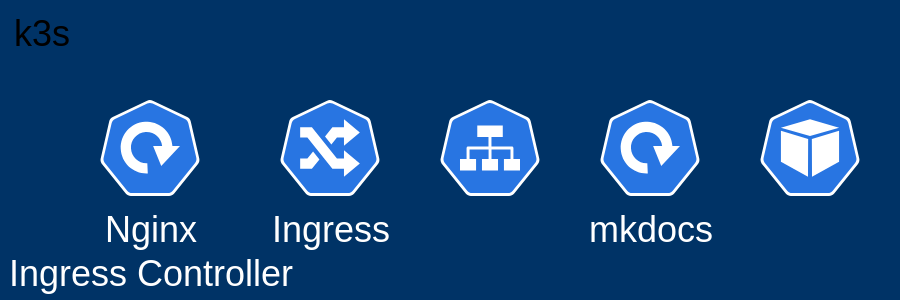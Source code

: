 <mxfile>
    <diagram id="oiHwWS-CIaX0NQefUhB5" name="Page-1">
        <mxGraphModel dx="874" dy="699" grid="1" gridSize="10" guides="1" tooltips="1" connect="1" arrows="1" fold="1" page="0" pageScale="1" pageWidth="850" pageHeight="1100" math="0" shadow="0">
            <root>
                <mxCell id="0"/>
                <mxCell id="1" parent="0"/>
                <mxCell id="8" value="&amp;nbsp;k3s" style="rounded=0;whiteSpace=wrap;html=1;fontSize=18;fillColor=#003366;strokeColor=none;labelPosition=center;verticalLabelPosition=middle;align=left;verticalAlign=top;" vertex="1" parent="1">
                    <mxGeometry x="-60" y="180" width="450" height="150" as="geometry"/>
                </mxCell>
                <mxCell id="2" value="" style="sketch=0;html=1;dashed=0;whitespace=wrap;fillColor=#2875E2;strokeColor=#ffffff;points=[[0.005,0.63,0],[0.1,0.2,0],[0.9,0.2,0],[0.5,0,0],[0.995,0.63,0],[0.72,0.99,0],[0.5,1,0],[0.28,0.99,0]];verticalLabelPosition=bottom;align=center;verticalAlign=top;shape=mxgraph.kubernetes.icon;prIcon=pod;fontSize=18;fontColor=#FFFFFF;" vertex="1" parent="1">
                    <mxGeometry x="320" y="230" width="50" height="48" as="geometry"/>
                </mxCell>
                <mxCell id="3" value="mkdocs" style="sketch=0;html=1;dashed=0;whitespace=wrap;fillColor=#2875E2;strokeColor=#ffffff;points=[[0.005,0.63,0],[0.1,0.2,0],[0.9,0.2,0],[0.5,0,0],[0.995,0.63,0],[0.72,0.99,0],[0.5,1,0],[0.28,0.99,0]];verticalLabelPosition=bottom;align=center;verticalAlign=top;shape=mxgraph.kubernetes.icon;prIcon=deploy;fontSize=18;fontColor=#FFFFFF;" vertex="1" parent="1">
                    <mxGeometry x="240" y="230" width="50" height="48" as="geometry"/>
                </mxCell>
                <mxCell id="4" value="" style="sketch=0;html=1;dashed=0;whitespace=wrap;fillColor=#2875E2;strokeColor=#ffffff;points=[[0.005,0.63,0],[0.1,0.2,0],[0.9,0.2,0],[0.5,0,0],[0.995,0.63,0],[0.72,0.99,0],[0.5,1,0],[0.28,0.99,0]];verticalLabelPosition=bottom;align=center;verticalAlign=top;shape=mxgraph.kubernetes.icon;prIcon=svc;fontSize=18;fontColor=#FFFFFF;" vertex="1" parent="1">
                    <mxGeometry x="160" y="230" width="50" height="48" as="geometry"/>
                </mxCell>
                <mxCell id="5" value="Ingress" style="sketch=0;html=1;dashed=0;whitespace=wrap;fillColor=#2875E2;strokeColor=#ffffff;points=[[0.005,0.63,0],[0.1,0.2,0],[0.9,0.2,0],[0.5,0,0],[0.995,0.63,0],[0.72,0.99,0],[0.5,1,0],[0.28,0.99,0]];verticalLabelPosition=bottom;align=center;verticalAlign=top;shape=mxgraph.kubernetes.icon;prIcon=ing;fontSize=18;fontColor=#FFFFFF;" vertex="1" parent="1">
                    <mxGeometry x="80" y="230" width="50" height="48" as="geometry"/>
                </mxCell>
                <mxCell id="7" value="Nginx&lt;br style=&quot;font-size: 18px;&quot;&gt;Ingress Controller" style="sketch=0;html=1;dashed=0;whitespace=wrap;fillColor=#2875E2;strokeColor=#ffffff;points=[[0.005,0.63,0],[0.1,0.2,0],[0.9,0.2,0],[0.5,0,0],[0.995,0.63,0],[0.72,0.99,0],[0.5,1,0],[0.28,0.99,0]];verticalLabelPosition=bottom;align=center;verticalAlign=top;shape=mxgraph.kubernetes.icon;prIcon=deploy;fontSize=18;fontColor=#FFFFFF;" vertex="1" parent="1">
                    <mxGeometry x="-10" y="230" width="50" height="48" as="geometry"/>
                </mxCell>
            </root>
        </mxGraphModel>
    </diagram>
</mxfile>